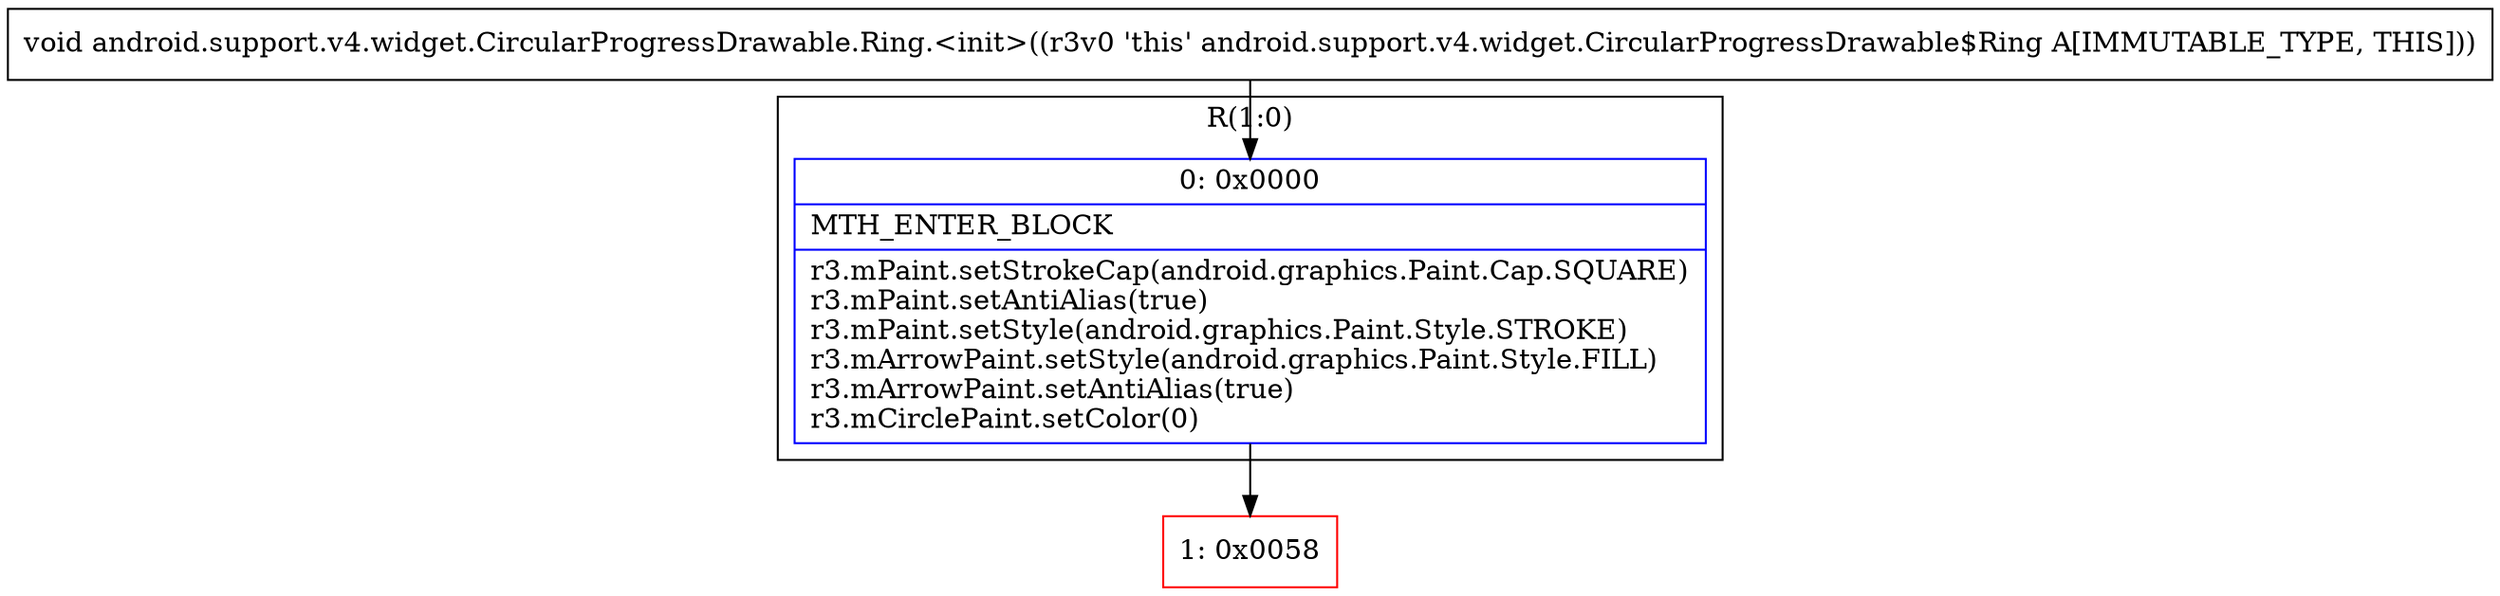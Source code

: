 digraph "CFG forandroid.support.v4.widget.CircularProgressDrawable.Ring.\<init\>()V" {
subgraph cluster_Region_1934018490 {
label = "R(1:0)";
node [shape=record,color=blue];
Node_0 [shape=record,label="{0\:\ 0x0000|MTH_ENTER_BLOCK\l|r3.mPaint.setStrokeCap(android.graphics.Paint.Cap.SQUARE)\lr3.mPaint.setAntiAlias(true)\lr3.mPaint.setStyle(android.graphics.Paint.Style.STROKE)\lr3.mArrowPaint.setStyle(android.graphics.Paint.Style.FILL)\lr3.mArrowPaint.setAntiAlias(true)\lr3.mCirclePaint.setColor(0)\l}"];
}
Node_1 [shape=record,color=red,label="{1\:\ 0x0058}"];
MethodNode[shape=record,label="{void android.support.v4.widget.CircularProgressDrawable.Ring.\<init\>((r3v0 'this' android.support.v4.widget.CircularProgressDrawable$Ring A[IMMUTABLE_TYPE, THIS])) }"];
MethodNode -> Node_0;
Node_0 -> Node_1;
}

